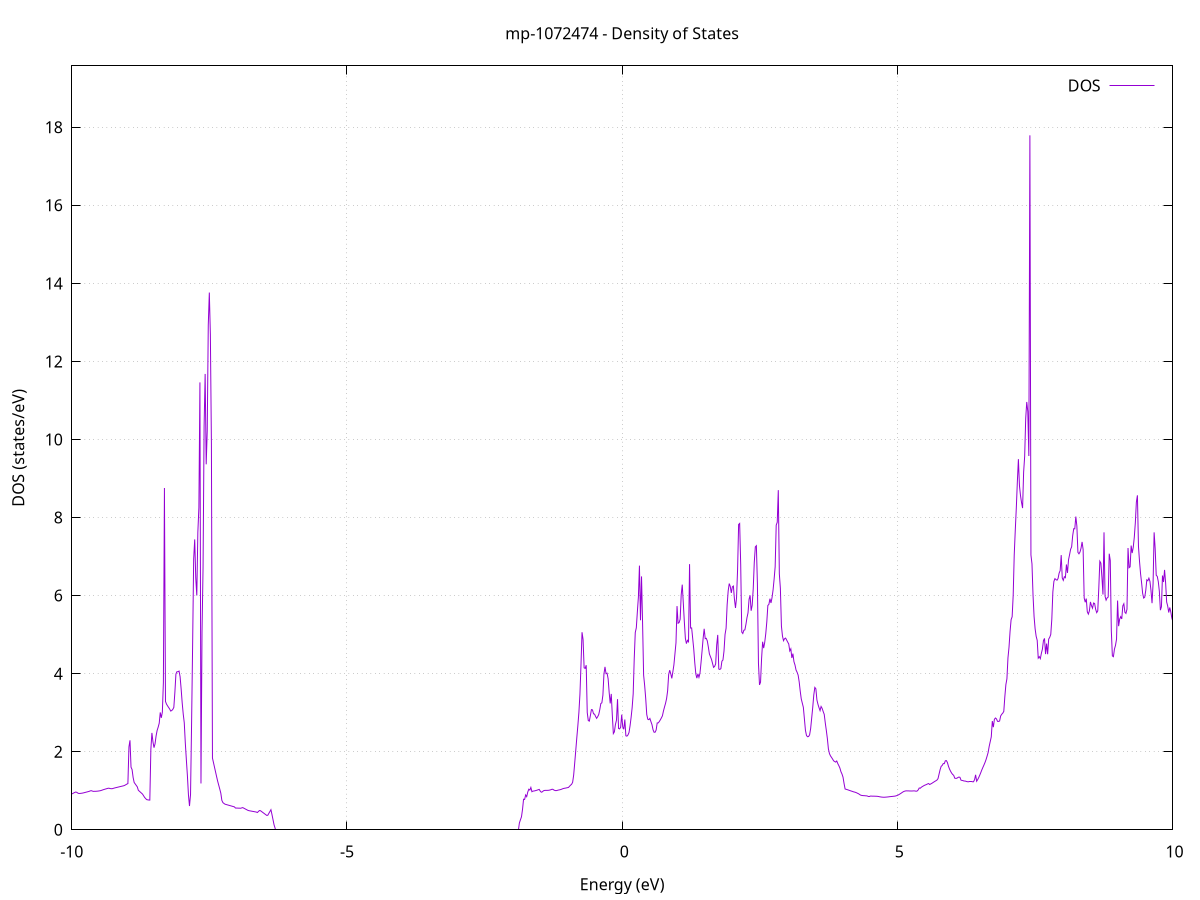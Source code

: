 set title 'mp-1072474 - Density of States'
set xlabel 'Energy (eV)'
set ylabel 'DOS (states/eV)'
set grid
set xrange [-10:10]
set yrange [0:19.573]
set xzeroaxis lt -1
set terminal png size 800,600
set output 'mp-1072474_dos_gnuplot.png'
plot '-' using 1:2 with lines title 'DOS'
-22.904000 0.000000
-22.885000 0.000000
-22.866100 0.000000
-22.847100 0.000000
-22.828100 0.000000
-22.809200 0.000000
-22.790200 0.000000
-22.771200 0.000000
-22.752200 0.000000
-22.733300 0.000000
-22.714300 0.000000
-22.695300 0.000000
-22.676400 0.000000
-22.657400 0.000000
-22.638400 0.000000
-22.619500 0.000000
-22.600500 0.000000
-22.581500 0.000000
-22.562600 0.000000
-22.543600 0.000000
-22.524600 0.000000
-22.505600 0.000000
-22.486700 0.000000
-22.467700 0.000000
-22.448700 0.000000
-22.429800 0.000000
-22.410800 0.000000
-22.391800 0.000000
-22.372900 0.000000
-22.353900 0.000000
-22.334900 0.000000
-22.316000 0.000000
-22.297000 0.000000
-22.278000 0.000000
-22.259000 0.000000
-22.240100 0.000000
-22.221100 0.000000
-22.202100 0.000000
-22.183200 0.000000
-22.164200 0.000000
-22.145200 0.000000
-22.126300 0.000000
-22.107300 0.000000
-22.088300 0.000000
-22.069400 0.000000
-22.050400 0.000000
-22.031400 0.000000
-22.012400 0.000000
-21.993500 0.000000
-21.974500 0.000000
-21.955500 0.000000
-21.936600 0.000000
-21.917600 0.000000
-21.898600 0.000000
-21.879700 0.000000
-21.860700 0.000000
-21.841700 0.000000
-21.822800 0.000000
-21.803800 0.000000
-21.784800 0.000000
-21.765800 0.000000
-21.746900 0.000000
-21.727900 0.000000
-21.708900 0.000000
-21.690000 0.000000
-21.671000 0.000000
-21.652000 0.000000
-21.633100 0.000000
-21.614100 0.000000
-21.595100 0.000000
-21.576200 0.000000
-21.557200 0.000000
-21.538200 0.000000
-21.519200 0.000000
-21.500300 0.000000
-21.481300 0.000000
-21.462300 0.000000
-21.443400 0.000000
-21.424400 0.000000
-21.405400 0.000000
-21.386500 0.000000
-21.367500 0.000000
-21.348500 0.000000
-21.329600 0.000000
-21.310600 0.000000
-21.291600 0.000000
-21.272600 0.000000
-21.253700 0.000000
-21.234700 0.000000
-21.215700 0.000000
-21.196800 0.000000
-21.177800 67.574800
-21.158800 92.720900
-21.139900 67.390300
-21.120900 66.299600
-21.101900 396.221300
-21.083000 0.000000
-21.064000 0.000000
-21.045000 0.000000
-21.026000 0.000000
-21.007100 0.000000
-20.988100 0.000000
-20.969100 0.000000
-20.950200 0.000000
-20.931200 0.000000
-20.912200 0.000000
-20.893300 0.000000
-20.874300 0.000000
-20.855300 0.000000
-20.836400 0.000000
-20.817400 0.000000
-20.798400 0.000000
-20.779400 0.000000
-20.760500 0.000000
-20.741500 0.000000
-20.722500 0.000000
-20.703600 0.000000
-20.684600 0.000000
-20.665600 0.000000
-20.646700 0.000000
-20.627700 0.000000
-20.608700 0.000000
-20.589800 0.000000
-20.570800 0.000000
-20.551800 0.000000
-20.532800 0.000000
-20.513900 0.000000
-20.494900 0.000000
-20.475900 0.000000
-20.457000 0.000000
-20.438000 0.000000
-20.419000 0.000000
-20.400100 0.000000
-20.381100 0.000000
-20.362100 0.000000
-20.343200 0.000000
-20.324200 0.000000
-20.305200 0.000000
-20.286200 0.000000
-20.267300 0.000000
-20.248300 0.000000
-20.229300 0.000000
-20.210400 0.000000
-20.191400 0.000000
-20.172400 0.000000
-20.153500 0.000000
-20.134500 0.000000
-20.115500 0.000000
-20.096600 0.000000
-20.077600 0.000000
-20.058600 0.000000
-20.039600 0.000000
-20.020700 0.000000
-20.001700 0.000000
-19.982700 0.000000
-19.963800 0.000000
-19.944800 0.000000
-19.925800 0.000000
-19.906900 0.000000
-19.887900 0.000000
-19.868900 0.000000
-19.850000 0.000000
-19.831000 0.000000
-19.812000 0.000000
-19.793000 0.000000
-19.774100 0.000000
-19.755100 0.000000
-19.736100 0.000000
-19.717200 0.000000
-19.698200 0.000000
-19.679200 0.000000
-19.660300 0.000000
-19.641300 0.000000
-19.622300 0.000000
-19.603400 0.000000
-19.584400 0.000000
-19.565400 0.000000
-19.546400 0.000000
-19.527500 0.000000
-19.508500 0.000000
-19.489500 0.000000
-19.470600 0.000000
-19.451600 0.000000
-19.432600 0.000000
-19.413700 0.000000
-19.394700 0.000000
-19.375700 0.000000
-19.356800 0.000000
-19.337800 0.000000
-19.318800 0.000000
-19.299800 0.000000
-19.280900 0.000000
-19.261900 0.000000
-19.242900 0.000000
-19.224000 0.000000
-19.205000 0.000000
-19.186000 0.000000
-19.167100 0.000000
-19.148100 0.000000
-19.129100 0.000000
-19.110200 0.000000
-19.091200 0.000000
-19.072200 0.000000
-19.053200 0.000000
-19.034300 0.000000
-19.015300 0.000000
-18.996300 0.000000
-18.977400 0.000000
-18.958400 0.000000
-18.939400 0.000000
-18.920500 0.000000
-18.901500 0.000000
-18.882500 0.000000
-18.863600 0.000000
-18.844600 0.000000
-18.825600 0.000000
-18.806600 0.000000
-18.787700 0.000000
-18.768700 0.000000
-18.749700 0.000000
-18.730800 0.000000
-18.711800 0.000000
-18.692800 0.000000
-18.673900 0.000000
-18.654900 0.000000
-18.635900 0.000000
-18.617000 0.000000
-18.598000 0.000000
-18.579000 0.000000
-18.560100 0.000000
-18.541100 0.000000
-18.522100 0.000000
-18.503100 0.000000
-18.484200 0.000000
-18.465200 0.000000
-18.446200 0.000000
-18.427300 0.000000
-18.408300 0.000000
-18.389300 0.000000
-18.370400 0.000000
-18.351400 0.000000
-18.332400 0.000000
-18.313500 0.000000
-18.294500 0.000000
-18.275500 0.000000
-18.256500 0.000000
-18.237600 0.000000
-18.218600 0.000000
-18.199600 0.000000
-18.180700 0.000000
-18.161700 0.000000
-18.142700 0.000000
-18.123800 0.000000
-18.104800 0.000000
-18.085800 0.000000
-18.066900 0.000000
-18.047900 0.000000
-18.028900 0.000000
-18.009900 0.000000
-17.991000 0.000000
-17.972000 0.000000
-17.953000 0.000000
-17.934100 0.000000
-17.915100 0.000000
-17.896100 0.000000
-17.877200 0.000000
-17.858200 0.000000
-17.839200 0.000000
-17.820300 0.000000
-17.801300 0.000000
-17.782300 0.000000
-17.763300 0.000000
-17.744400 0.000000
-17.725400 0.000000
-17.706400 0.000000
-17.687500 0.000000
-17.668500 0.000000
-17.649500 0.000000
-17.630600 0.000000
-17.611600 0.000000
-17.592600 0.000000
-17.573700 0.000000
-17.554700 0.000000
-17.535700 0.000000
-17.516700 0.000000
-17.497800 0.000000
-17.478800 0.000000
-17.459800 0.000000
-17.440900 0.000000
-17.421900 0.000000
-17.402900 0.000000
-17.384000 0.000000
-17.365000 0.000000
-17.346000 0.000000
-17.327100 0.000000
-17.308100 0.000000
-17.289100 0.000000
-17.270100 0.000000
-17.251200 0.000000
-17.232200 0.000000
-17.213200 0.000000
-17.194300 0.000000
-17.175300 0.000000
-17.156300 0.000000
-17.137400 0.000000
-17.118400 0.000000
-17.099400 0.000000
-17.080500 0.000000
-17.061500 0.000000
-17.042500 0.000000
-17.023500 0.000000
-17.004600 0.000000
-16.985600 0.000000
-16.966600 0.000000
-16.947700 0.000000
-16.928700 0.000000
-16.909700 0.000000
-16.890800 0.000000
-16.871800 0.000000
-16.852800 0.000000
-16.833900 0.000000
-16.814900 0.000000
-16.795900 0.000000
-16.776900 0.000000
-16.758000 0.000000
-16.739000 0.000000
-16.720000 0.000000
-16.701100 0.000000
-16.682100 0.000000
-16.663100 0.000000
-16.644200 0.000000
-16.625200 0.000000
-16.606200 0.000000
-16.587300 0.000000
-16.568300 0.000000
-16.549300 0.000000
-16.530300 0.000000
-16.511400 0.000000
-16.492400 0.000000
-16.473400 0.000000
-16.454500 0.000000
-16.435500 0.000000
-16.416500 0.000000
-16.397600 0.000000
-16.378600 0.000000
-16.359600 0.000000
-16.340700 0.000000
-16.321700 0.000000
-16.302700 0.000000
-16.283700 0.000000
-16.264800 0.000000
-16.245800 0.000000
-16.226800 0.000000
-16.207900 0.000000
-16.188900 0.000000
-16.169900 0.000000
-16.151000 0.000000
-16.132000 0.000000
-16.113000 0.000000
-16.094100 0.000000
-16.075100 0.000000
-16.056100 0.000000
-16.037100 0.000000
-16.018200 0.000000
-15.999200 0.000000
-15.980200 0.000000
-15.961300 0.000000
-15.942300 0.000000
-15.923300 0.000000
-15.904400 0.000000
-15.885400 0.000000
-15.866400 0.000000
-15.847500 0.000000
-15.828500 0.000000
-15.809500 0.000000
-15.790500 0.000000
-15.771600 0.000000
-15.752600 0.000000
-15.733600 0.000000
-15.714700 0.000000
-15.695700 0.000000
-15.676700 0.000000
-15.657800 0.000000
-15.638800 0.000000
-15.619800 0.000000
-15.600900 0.000000
-15.581900 0.000000
-15.562900 0.000000
-15.543900 0.000000
-15.525000 0.000000
-15.506000 0.000000
-15.487000 0.000000
-15.468100 0.000000
-15.449100 0.000000
-15.430100 0.000000
-15.411200 0.000000
-15.392200 0.000000
-15.373200 0.000000
-15.354300 0.000000
-15.335300 0.000000
-15.316300 0.000000
-15.297300 0.000000
-15.278400 0.000000
-15.259400 0.000000
-15.240400 0.000000
-15.221500 0.000000
-15.202500 0.000000
-15.183500 0.000000
-15.164600 0.000000
-15.145600 0.000000
-15.126600 0.000000
-15.107700 0.000000
-15.088700 0.000000
-15.069700 0.000000
-15.050700 0.000000
-15.031800 0.000000
-15.012800 0.000000
-14.993800 0.000000
-14.974900 0.000000
-14.955900 0.000000
-14.936900 0.000000
-14.918000 0.000000
-14.899000 0.000000
-14.880000 0.000000
-14.861100 0.000000
-14.842100 0.000000
-14.823100 0.000000
-14.804100 0.000000
-14.785200 0.000000
-14.766200 0.000000
-14.747200 0.000000
-14.728300 0.000000
-14.709300 0.000000
-14.690300 0.000000
-14.671400 0.000000
-14.652400 0.000000
-14.633400 0.000000
-14.614500 0.000000
-14.595500 0.000000
-14.576500 0.000000
-14.557500 0.000000
-14.538600 0.000000
-14.519600 0.000000
-14.500600 0.000000
-14.481700 0.000000
-14.462700 0.000000
-14.443700 0.000000
-14.424800 0.000000
-14.405800 0.000000
-14.386800 0.000000
-14.367900 0.000000
-14.348900 0.000000
-14.329900 0.000000
-14.310900 0.000000
-14.292000 0.000000
-14.273000 0.000000
-14.254000 0.000000
-14.235100 0.000000
-14.216100 0.000000
-14.197100 0.000000
-14.178200 0.000000
-14.159200 0.000000
-14.140200 0.000000
-14.121300 0.000000
-14.102300 0.000000
-14.083300 0.000000
-14.064300 0.000000
-14.045400 0.000000
-14.026400 0.000000
-14.007400 0.000000
-13.988500 0.000000
-13.969500 0.000000
-13.950500 0.000000
-13.931600 0.000000
-13.912600 0.000000
-13.893600 0.000000
-13.874700 0.000000
-13.855700 0.000000
-13.836700 0.000000
-13.817700 0.000000
-13.798800 0.000000
-13.779800 0.000000
-13.760800 0.000000
-13.741900 0.000000
-13.722900 0.000000
-13.703900 0.000000
-13.685000 0.000000
-13.666000 0.000000
-13.647000 0.000000
-13.628100 0.000000
-13.609100 0.000000
-13.590100 0.000000
-13.571200 0.000000
-13.552200 0.000000
-13.533200 0.000000
-13.514200 0.000000
-13.495300 0.000000
-13.476300 0.000000
-13.457300 0.000000
-13.438400 0.000000
-13.419400 0.000000
-13.400400 0.000000
-13.381500 0.000000
-13.362500 0.000000
-13.343500 0.000000
-13.324600 0.000000
-13.305600 0.000000
-13.286600 0.000000
-13.267600 0.000000
-13.248700 0.000000
-13.229700 0.000000
-13.210700 0.000000
-13.191800 0.000000
-13.172800 0.000000
-13.153800 0.000000
-13.134900 0.000000
-13.115900 0.000000
-13.096900 0.000000
-13.078000 0.000000
-13.059000 0.000000
-13.040000 0.000000
-13.021000 0.000000
-13.002100 0.000000
-12.983100 0.000000
-12.964100 0.000000
-12.945200 0.000000
-12.926200 0.000000
-12.907200 0.000000
-12.888300 0.000000
-12.869300 0.000000
-12.850300 0.000000
-12.831400 0.000000
-12.812400 0.000000
-12.793400 0.000000
-12.774400 0.000000
-12.755500 0.000000
-12.736500 0.000000
-12.717500 0.000000
-12.698600 0.000000
-12.679600 0.000000
-12.660600 0.000000
-12.641700 0.000000
-12.622700 0.000000
-12.603700 0.000000
-12.584800 0.000000
-12.565800 0.000000
-12.546800 0.000000
-12.527800 0.000000
-12.508900 0.000000
-12.489900 0.000000
-12.470900 0.000000
-12.452000 0.000000
-12.433000 0.000000
-12.414000 0.000000
-12.395100 0.000000
-12.376100 0.000000
-12.357100 0.000000
-12.338200 0.000000
-12.319200 0.000000
-12.300200 0.000000
-12.281200 0.000000
-12.262300 0.000000
-12.243300 0.000000
-12.224300 0.000000
-12.205400 0.000000
-12.186400 0.000000
-12.167400 0.000000
-12.148500 0.000000
-12.129500 0.000000
-12.110500 0.000000
-12.091600 0.000000
-12.072600 0.000000
-12.053600 0.000000
-12.034600 0.000000
-12.015700 0.000000
-11.996700 0.000000
-11.977700 0.000000
-11.958800 0.000000
-11.939800 0.000000
-11.920800 0.000000
-11.901900 0.000000
-11.882900 0.000000
-11.863900 0.000000
-11.845000 0.000000
-11.826000 0.000000
-11.807000 0.000000
-11.788000 0.000000
-11.769100 0.000000
-11.750100 0.000000
-11.731100 0.000000
-11.712200 0.000000
-11.693200 0.000000
-11.674200 0.000000
-11.655300 0.000000
-11.636300 0.000000
-11.617300 0.000000
-11.598400 0.000000
-11.579400 0.000000
-11.560400 0.000000
-11.541400 0.000000
-11.522500 0.000000
-11.503500 0.000000
-11.484500 0.000000
-11.465600 0.000000
-11.446600 0.000000
-11.427600 0.000000
-11.408700 0.000000
-11.389700 0.000000
-11.370700 0.000000
-11.351800 0.000000
-11.332800 0.000000
-11.313800 0.000000
-11.294800 0.000000
-11.275900 0.000000
-11.256900 0.000000
-11.237900 0.000000
-11.219000 0.000000
-11.200000 0.000000
-11.181000 0.000000
-11.162100 0.000000
-11.143100 0.000000
-11.124100 0.000000
-11.105200 0.000000
-11.086200 0.000000
-11.067200 0.000000
-11.048200 0.000000
-11.029300 0.000000
-11.010300 0.000000
-10.991300 0.000000
-10.972400 0.000000
-10.953400 0.000000
-10.934400 0.000000
-10.915500 0.000000
-10.896500 0.000000
-10.877500 0.000000
-10.858600 0.000000
-10.839600 0.000000
-10.820600 0.000000
-10.801600 0.000000
-10.782700 0.000000
-10.763700 0.000000
-10.744700 0.000000
-10.725800 0.000000
-10.706800 0.000000
-10.687800 0.000000
-10.668900 0.000000
-10.649900 0.000000
-10.630900 0.000000
-10.612000 0.000000
-10.593000 0.000000
-10.574000 0.000000
-10.555000 0.000000
-10.536100 0.000000
-10.517100 0.000000
-10.498100 0.000000
-10.479200 0.000000
-10.460200 0.000000
-10.441200 0.000000
-10.422300 0.167400
-10.403300 0.516800
-10.384300 0.796900
-10.365400 0.909300
-10.346400 0.836900
-10.327400 0.853900
-10.308400 0.927700
-10.289500 0.940500
-10.270500 0.909600
-10.251500 0.863100
-10.232600 0.859700
-10.213600 0.875800
-10.194600 0.891900
-10.175700 0.909800
-10.156700 0.933200
-10.137700 0.945100
-10.118800 0.930400
-10.099800 0.904800
-10.080800 0.895200
-10.061800 0.897200
-10.042900 0.899300
-10.023900 0.904000
-10.004900 0.913600
-9.986000 0.927800
-9.967000 0.941700
-9.948000 0.955600
-9.929100 0.967100
-9.910100 0.960000
-9.891100 0.940700
-9.872200 0.929800
-9.853200 0.930900
-9.834200 0.934100
-9.815200 0.937600
-9.796300 0.942700
-9.777300 0.949500
-9.758300 0.956600
-9.739400 0.963600
-9.720400 0.970700
-9.701400 0.977800
-9.682500 0.985300
-9.663500 0.997400
-9.644500 1.001300
-9.625600 0.990900
-9.606600 0.984500
-9.587600 0.985300
-9.568600 0.986200
-9.549700 0.987400
-9.530700 0.990000
-9.511700 0.993900
-9.492800 0.997900
-9.473800 1.004200
-9.454800 1.013200
-9.435900 1.022600
-9.416900 1.031500
-9.397900 1.039700
-9.379000 1.047700
-9.360000 1.055600
-9.341000 1.063600
-9.322000 1.064200
-9.303100 1.055500
-9.284100 1.052800
-9.265100 1.052900
-9.246200 1.061000
-9.227200 1.069500
-9.208200 1.076100
-9.189300 1.082600
-9.170300 1.089200
-9.151300 1.095800
-9.132400 1.102300
-9.113400 1.108800
-9.094400 1.115200
-9.075400 1.121500
-9.056500 1.128000
-9.037500 1.139200
-9.018500 1.154600
-8.999600 1.170100
-8.980600 1.184100
-8.961600 2.124300
-8.942700 2.292100
-8.923700 1.603800
-8.904700 1.543900
-8.885800 1.342500
-8.866800 1.212400
-8.847800 1.175000
-8.828800 1.137500
-8.809900 1.099500
-8.790900 1.012200
-8.771900 0.987800
-8.753000 0.963400
-8.734000 0.939000
-8.715000 0.914600
-8.696100 0.873000
-8.677100 0.830100
-8.658100 0.799800
-8.639200 0.773000
-8.620200 0.766900
-8.601200 0.762300
-8.582300 0.760900
-8.563300 2.057300
-8.544300 2.482100
-8.525300 2.254900
-8.506400 2.104100
-8.487400 2.200500
-8.468400 2.402800
-8.449500 2.545900
-8.430500 2.629400
-8.411500 2.730500
-8.392600 3.007300
-8.373600 2.868000
-8.354600 3.011900
-8.335700 3.773500
-8.316700 8.756500
-8.297700 3.287200
-8.278700 3.219200
-8.259800 3.175600
-8.240800 3.134300
-8.221800 3.095000
-8.202900 3.041800
-8.183900 3.055000
-8.164900 3.084700
-8.146000 3.135800
-8.127000 3.520900
-8.108000 3.990000
-8.089100 4.049900
-8.070100 4.049500
-8.051100 4.066100
-8.032100 3.921300
-8.013200 3.609100
-7.994200 3.254400
-7.975200 2.965700
-7.956300 2.740600
-7.937300 2.223300
-7.918300 1.794600
-7.899400 1.389000
-7.880400 0.895000
-7.861400 0.608300
-7.842500 0.902100
-7.823500 2.712800
-7.804500 4.738400
-7.785500 6.932900
-7.766600 7.440200
-7.747600 6.451000
-7.728600 6.002300
-7.709700 7.619000
-7.690700 8.255100
-7.671700 11.463300
-7.652800 1.187400
-7.633800 5.062700
-7.614800 6.722600
-7.595900 10.341100
-7.576900 11.680300
-7.557900 9.364300
-7.538900 10.219200
-7.520000 12.934400
-7.501000 13.765300
-7.482000 12.687100
-7.463100 9.887100
-7.444100 1.837700
-7.425100 1.718000
-7.406200 1.598400
-7.387200 1.478700
-7.368200 1.359000
-7.349300 1.243600
-7.330300 1.143200
-7.311300 1.043300
-7.292300 0.938000
-7.273400 0.753700
-7.254400 0.696600
-7.235400 0.674900
-7.216500 0.656000
-7.197500 0.648300
-7.178500 0.640600
-7.159600 0.632900
-7.140600 0.625200
-7.121600 0.617600
-7.102700 0.609900
-7.083700 0.602200
-7.064700 0.594500
-7.045700 0.586800
-7.026800 0.557400
-7.007800 0.556300
-6.988800 0.555300
-6.969900 0.554200
-6.950900 0.553200
-6.931900 0.552100
-6.913000 0.560100
-6.894000 0.568200
-6.875000 0.554100
-6.856100 0.539800
-6.837100 0.525600
-6.818100 0.511400
-6.799100 0.497200
-6.780200 0.489300
-6.761200 0.484200
-6.742200 0.479200
-6.723300 0.474200
-6.704300 0.469100
-6.685300 0.464100
-6.666400 0.459100
-6.647400 0.454000
-6.628400 0.442000
-6.609500 0.467700
-6.590500 0.493400
-6.571500 0.488500
-6.552500 0.468400
-6.533600 0.448300
-6.514600 0.428300
-6.495600 0.408200
-6.476700 0.388100
-6.457700 0.368100
-6.438700 0.372300
-6.419800 0.419500
-6.400800 0.466700
-6.381800 0.514000
-6.362900 0.391500
-6.343900 0.259600
-6.324900 0.127700
-6.305900 0.000000
-6.287000 0.000000
-6.268000 0.000000
-6.249000 0.000000
-6.230100 0.000000
-6.211100 0.000000
-6.192100 0.000000
-6.173200 0.000000
-6.154200 0.000000
-6.135200 0.000000
-6.116300 0.000000
-6.097300 0.000000
-6.078300 0.000000
-6.059300 0.000000
-6.040400 0.000000
-6.021400 0.000000
-6.002400 0.000000
-5.983500 0.000000
-5.964500 0.000000
-5.945500 0.000000
-5.926600 0.000000
-5.907600 0.000000
-5.888600 0.000000
-5.869700 0.000000
-5.850700 0.000000
-5.831700 0.000000
-5.812700 0.000000
-5.793800 0.000000
-5.774800 0.000000
-5.755800 0.000000
-5.736900 0.000000
-5.717900 0.000000
-5.698900 0.000000
-5.680000 0.000000
-5.661000 0.000000
-5.642000 0.000000
-5.623100 0.000000
-5.604100 0.000000
-5.585100 0.000000
-5.566100 0.000000
-5.547200 0.000000
-5.528200 0.000000
-5.509200 0.000000
-5.490300 0.000000
-5.471300 0.000000
-5.452300 0.000000
-5.433400 0.000000
-5.414400 0.000000
-5.395400 0.000000
-5.376500 0.000000
-5.357500 0.000000
-5.338500 0.000000
-5.319500 0.000000
-5.300600 0.000000
-5.281600 0.000000
-5.262600 0.000000
-5.243700 0.000000
-5.224700 0.000000
-5.205700 0.000000
-5.186800 0.000000
-5.167800 0.000000
-5.148800 0.000000
-5.129900 0.000000
-5.110900 0.000000
-5.091900 0.000000
-5.072900 0.000000
-5.054000 0.000000
-5.035000 0.000000
-5.016000 0.000000
-4.997100 0.000000
-4.978100 0.000000
-4.959100 0.000000
-4.940200 0.000000
-4.921200 0.000000
-4.902200 0.000000
-4.883300 0.000000
-4.864300 0.000000
-4.845300 0.000000
-4.826300 0.000000
-4.807400 0.000000
-4.788400 0.000000
-4.769400 0.000000
-4.750500 0.000000
-4.731500 0.000000
-4.712500 0.000000
-4.693600 0.000000
-4.674600 0.000000
-4.655600 0.000000
-4.636700 0.000000
-4.617700 0.000000
-4.598700 0.000000
-4.579700 0.000000
-4.560800 0.000000
-4.541800 0.000000
-4.522800 0.000000
-4.503900 0.000000
-4.484900 0.000000
-4.465900 0.000000
-4.447000 0.000000
-4.428000 0.000000
-4.409000 0.000000
-4.390100 0.000000
-4.371100 0.000000
-4.352100 0.000000
-4.333100 0.000000
-4.314200 0.000000
-4.295200 0.000000
-4.276200 0.000000
-4.257300 0.000000
-4.238300 0.000000
-4.219300 0.000000
-4.200400 0.000000
-4.181400 0.000000
-4.162400 0.000000
-4.143500 0.000000
-4.124500 0.000000
-4.105500 0.000000
-4.086500 0.000000
-4.067600 0.000000
-4.048600 0.000000
-4.029600 0.000000
-4.010700 0.000000
-3.991700 0.000000
-3.972700 0.000000
-3.953800 0.000000
-3.934800 0.000000
-3.915800 0.000000
-3.896900 0.000000
-3.877900 0.000000
-3.858900 0.000000
-3.839900 0.000000
-3.821000 0.000000
-3.802000 0.000000
-3.783000 0.000000
-3.764100 0.000000
-3.745100 0.000000
-3.726100 0.000000
-3.707200 0.000000
-3.688200 0.000000
-3.669200 0.000000
-3.650300 0.000000
-3.631300 0.000000
-3.612300 0.000000
-3.593400 0.000000
-3.574400 0.000000
-3.555400 0.000000
-3.536400 0.000000
-3.517500 0.000000
-3.498500 0.000000
-3.479500 0.000000
-3.460600 0.000000
-3.441600 0.000000
-3.422600 0.000000
-3.403700 0.000000
-3.384700 0.000000
-3.365700 0.000000
-3.346800 0.000000
-3.327800 0.000000
-3.308800 0.000000
-3.289800 0.000000
-3.270900 0.000000
-3.251900 0.000000
-3.232900 0.000000
-3.214000 0.000000
-3.195000 0.000000
-3.176000 0.000000
-3.157100 0.000000
-3.138100 0.000000
-3.119100 0.000000
-3.100200 0.000000
-3.081200 0.000000
-3.062200 0.000000
-3.043200 0.000000
-3.024300 0.000000
-3.005300 0.000000
-2.986300 0.000000
-2.967400 0.000000
-2.948400 0.000000
-2.929400 0.000000
-2.910500 0.000000
-2.891500 0.000000
-2.872500 0.000000
-2.853600 0.000000
-2.834600 0.000000
-2.815600 0.000000
-2.796600 0.000000
-2.777700 0.000000
-2.758700 0.000000
-2.739700 0.000000
-2.720800 0.000000
-2.701800 0.000000
-2.682800 0.000000
-2.663900 0.000000
-2.644900 0.000000
-2.625900 0.000000
-2.607000 0.000000
-2.588000 0.000000
-2.569000 0.000000
-2.550000 0.000000
-2.531100 0.000000
-2.512100 0.000000
-2.493100 0.000000
-2.474200 0.000000
-2.455200 0.000000
-2.436200 0.000000
-2.417300 0.000000
-2.398300 0.000000
-2.379300 0.000000
-2.360400 0.000000
-2.341400 0.000000
-2.322400 0.000000
-2.303400 0.000000
-2.284500 0.000000
-2.265500 0.000000
-2.246500 0.000000
-2.227600 0.000000
-2.208600 0.000000
-2.189600 0.000000
-2.170700 0.000000
-2.151700 0.000000
-2.132700 0.000000
-2.113800 0.000000
-2.094800 0.000000
-2.075800 0.000000
-2.056800 0.000000
-2.037900 0.000000
-2.018900 0.000000
-1.999900 0.000000
-1.981000 0.000000
-1.962000 0.000000
-1.943000 0.000000
-1.924100 0.000000
-1.905100 0.000000
-1.886100 0.000000
-1.867200 0.173100
-1.848200 0.255200
-1.829200 0.331100
-1.810200 0.522000
-1.791300 0.782400
-1.772300 0.776500
-1.753300 0.892500
-1.734400 0.848900
-1.715400 0.964300
-1.696400 1.039000
-1.677500 1.018300
-1.658500 1.084600
-1.639500 0.975300
-1.620600 0.990800
-1.601600 0.993600
-1.582600 0.999500
-1.563600 1.007400
-1.544700 1.015500
-1.525700 1.025600
-1.506700 1.034300
-1.487800 0.989700
-1.468800 0.962700
-1.449800 0.971700
-1.430900 0.998200
-1.411900 1.007900
-1.392900 1.009900
-1.374000 1.009400
-1.355000 1.010400
-1.336000 1.012000
-1.317000 1.017100
-1.298100 1.024400
-1.279100 1.036200
-1.260100 1.038100
-1.241200 1.018900
-1.222200 1.007300
-1.203200 1.002200
-1.184300 1.006900
-1.165300 1.015500
-1.146300 1.020900
-1.127400 1.026800
-1.108400 1.034300
-1.089400 1.045900
-1.070400 1.056100
-1.051500 1.062500
-1.032500 1.067100
-1.013500 1.072900
-0.994600 1.078800
-0.975600 1.084600
-0.956600 1.113800
-0.937700 1.142000
-0.918700 1.164600
-0.899700 1.216100
-0.880800 1.402200
-0.861800 1.714500
-0.842800 2.033300
-0.823800 2.359600
-0.804900 2.666200
-0.785900 3.005200
-0.766900 3.474700
-0.748000 4.218800
-0.729000 5.061400
-0.710000 4.874400
-0.691100 4.149100
-0.672100 4.135700
-0.653100 4.216900
-0.634200 3.003700
-0.615200 2.798100
-0.596200 2.784000
-0.577200 2.926200
-0.558300 3.078900
-0.539300 3.072400
-0.520300 2.971400
-0.501400 2.962700
-0.482400 2.903500
-0.463400 2.855300
-0.444500 2.897600
-0.425500 2.951300
-0.406500 3.076300
-0.387600 3.233500
-0.368600 3.253200
-0.349600 3.449400
-0.330600 3.993600
-0.311700 4.173900
-0.292700 3.999900
-0.273700 4.011900
-0.254800 3.869500
-0.235800 3.518500
-0.216800 3.237100
-0.197900 3.480700
-0.178900 2.945300
-0.159900 2.464600
-0.141000 2.508300
-0.122000 2.698500
-0.103000 2.807800
-0.084000 3.347100
-0.065100 2.595900
-0.046100 2.585000
-0.027100 2.625400
-0.008200 2.950500
0.010800 2.635900
0.029800 2.575100
0.048700 2.825000
0.067700 2.407800
0.086700 2.399300
0.105600 2.428900
0.124600 2.491600
0.143600 2.662800
0.162600 2.876100
0.181500 3.125300
0.200500 3.480700
0.219500 4.381200
0.238400 5.054000
0.257400 5.174400
0.276400 5.584800
0.295300 5.964800
0.314300 6.768300
0.333300 5.368100
0.352200 6.491200
0.371200 5.301200
0.390200 3.962900
0.409200 3.694200
0.428100 3.365600
0.447100 2.952300
0.466100 2.831200
0.485000 2.820800
0.504000 2.852800
0.523000 2.771000
0.541900 2.695500
0.560900 2.565100
0.579900 2.499900
0.598800 2.500000
0.617800 2.556100
0.636800 2.736900
0.655800 2.738400
0.674700 2.772600
0.693700 2.816400
0.712700 2.864900
0.731600 2.919300
0.750600 3.042400
0.769600 3.144900
0.788500 3.239800
0.807500 3.360800
0.826500 3.561500
0.845400 3.981600
0.864400 4.089300
0.883400 3.996100
0.902400 3.879300
0.921300 4.045200
0.940300 4.223600
0.959300 4.507700
0.978200 4.790400
0.997200 5.731100
1.016200 5.291300
1.035100 5.309000
1.054100 5.395700
1.073100 6.019900
1.092000 6.281000
1.111000 5.815500
1.130000 5.332400
1.149000 4.900800
1.167900 4.769800
1.186900 4.853500
1.205900 4.818500
1.224800 6.805900
1.243800 5.168500
1.262800 5.171600
1.281700 4.905100
1.300700 4.634300
1.319700 4.278800
1.338600 3.994800
1.357600 3.885000
1.376600 3.996600
1.395500 3.907200
1.414500 4.013900
1.433500 4.287700
1.452500 4.584900
1.471400 4.903100
1.490400 5.148900
1.509400 4.896400
1.528300 4.905400
1.547300 4.838000
1.566300 4.682500
1.585200 4.506700
1.604200 4.435900
1.623200 4.367600
1.642100 4.265500
1.661100 4.161600
1.680100 4.184400
1.699100 4.250900
1.718000 4.736700
1.737000 4.993500
1.756000 4.119300
1.774900 4.107500
1.793900 4.128800
1.812900 4.320100
1.831800 4.350000
1.850800 4.579800
1.869800 5.004600
1.888700 5.163600
1.907700 5.764000
1.926700 6.121800
1.945700 6.308100
1.964600 6.236600
1.983600 6.068300
2.002600 6.224600
2.021500 6.245000
2.040500 5.905500
2.059500 5.683600
2.078400 5.943200
2.097400 6.661500
2.116400 7.822900
2.135300 7.849100
2.154300 6.788600
2.173300 5.066100
2.192300 5.029000
2.211200 5.112300
2.230200 5.122000
2.249200 5.261900
2.268100 5.433500
2.287100 5.559500
2.306100 5.905100
2.325000 6.006700
2.344000 5.612500
2.363000 5.755500
2.381900 6.175200
2.400900 6.852000
2.419900 7.248200
2.438900 7.278300
2.457800 6.295400
2.476800 4.265900
2.495800 3.712200
2.514700 3.782200
2.533700 4.390800
2.552700 4.817800
2.571600 4.655200
2.590600 4.802300
2.609600 5.024000
2.628500 5.328400
2.647500 5.748500
2.666500 5.775000
2.685500 5.920500
2.704400 5.811000
2.723400 5.948200
2.742400 6.145400
2.761300 6.420300
2.780300 6.737200
2.799300 7.805100
2.818200 7.880500
2.837200 8.702400
2.856200 6.557900
2.875100 6.185800
2.894100 5.218400
2.913100 4.965000
2.932100 4.844300
2.951000 4.894600
2.970000 4.911400
2.989000 4.862100
3.007900 4.809200
3.026900 4.760600
3.045900 4.583200
3.064800 4.636100
3.083800 4.402600
3.102800 4.513300
3.121700 4.306800
3.140700 4.222400
3.159700 4.094000
3.178700 4.037000
3.197600 3.963200
3.216600 3.792200
3.235600 3.553900
3.254500 3.353600
3.273500 3.244900
3.292500 3.138000
3.311400 2.845900
3.330400 2.549500
3.349400 2.416200
3.368300 2.383800
3.387300 2.389100
3.406300 2.432900
3.425300 2.596700
3.444200 2.865800
3.463200 3.138200
3.482200 3.453900
3.501100 3.647500
3.520100 3.612300
3.539100 3.324100
3.558000 3.215100
3.577000 3.128400
3.596000 3.053600
3.614900 3.158900
3.633900 3.110000
3.652900 3.029700
3.671900 2.957100
3.690800 2.739800
3.709800 2.548400
3.728800 2.337600
3.747700 2.072200
3.766700 1.951200
3.785700 1.893400
3.804600 1.854300
3.823600 1.812700
3.842600 1.766800
3.861500 1.749300
3.880500 1.734200
3.899500 1.762200
3.918500 1.695000
3.937400 1.642800
3.956400 1.582700
3.975400 1.488400
3.994300 1.430000
4.013300 1.348100
4.032300 1.185600
4.051200 1.045200
4.070200 1.037000
4.089200 1.028700
4.108100 1.019800
4.127100 1.010000
4.146100 1.000400
4.165100 0.991500
4.184000 0.982900
4.203000 0.972900
4.222000 0.966200
4.240900 0.958400
4.259900 0.947100
4.278900 0.933800
4.297800 0.921200
4.316800 0.901400
4.335800 0.886500
4.354700 0.879600
4.373700 0.875800
4.392700 0.874600
4.411700 0.872200
4.430600 0.869800
4.449600 0.867500
4.468600 0.863000
4.487500 0.863000
4.506500 0.862800
4.525500 0.862500
4.544400 0.861900
4.563400 0.861200
4.582400 0.860500
4.601300 0.859800
4.620300 0.858700
4.639300 0.856700
4.658300 0.852400
4.677200 0.846400
4.696200 0.841700
4.715200 0.837600
4.734100 0.834900
4.753100 0.834300
4.772100 0.834500
4.791000 0.836400
4.810000 0.838900
4.829000 0.841700
4.847900 0.845000
4.866900 0.849000
4.885900 0.851600
4.904900 0.854300
4.923800 0.857200
4.942800 0.860200
4.961800 0.864100
4.980700 0.870900
4.999700 0.880700
5.018700 0.893300
5.037600 0.908700
5.056600 0.925600
5.075600 0.943500
5.094500 0.962400
5.113500 0.978200
5.132500 0.989100
5.151500 0.995400
5.170400 0.997200
5.189400 0.996500
5.208400 0.995500
5.227300 0.994500
5.246300 0.993400
5.265300 0.993600
5.284200 0.995200
5.303200 0.996900
5.322200 0.994200
5.341100 0.987500
5.360100 0.993100
5.379100 1.021100
5.398100 1.070800
5.417000 1.064100
5.436000 1.090000
5.455000 1.107100
5.473900 1.123000
5.492900 1.138800
5.511900 1.148900
5.530800 1.161000
5.549800 1.174700
5.568800 1.184600
5.587700 1.160100
5.606700 1.173800
5.625700 1.188800
5.644700 1.206400
5.663600 1.223800
5.682600 1.240500
5.701600 1.256800
5.720500 1.274600
5.739500 1.310900
5.758500 1.427000
5.777400 1.539900
5.796400 1.624600
5.815400 1.648700
5.834300 1.696000
5.853300 1.695200
5.872300 1.767600
5.891300 1.772300
5.910200 1.722400
5.929200 1.626900
5.948200 1.556400
5.967100 1.501100
5.986100 1.454100
6.005100 1.417600
6.024000 1.396300
6.043000 1.322600
6.062000 1.317600
6.080900 1.319600
6.099900 1.338000
6.118900 1.351100
6.137900 1.344300
6.156800 1.271600
6.175800 1.264200
6.194800 1.258700
6.213700 1.248300
6.232700 1.248100
6.251700 1.239500
6.270600 1.232500
6.289600 1.229000
6.308600 1.228700
6.327500 1.228700
6.346500 1.228700
6.365500 1.229500
6.384400 1.230400
6.403400 1.282500
6.422400 1.408700
6.441400 1.244100
6.460300 1.285500
6.479300 1.339200
6.498300 1.400900
6.517200 1.467400
6.536200 1.536800
6.555200 1.599500
6.574100 1.659600
6.593100 1.723700
6.612100 1.797700
6.631000 1.885400
6.650000 1.980500
6.669000 2.135400
6.688000 2.257600
6.706900 2.380100
6.725900 2.785100
6.744900 2.629400
6.763800 2.829900
6.782800 2.863800
6.801800 2.840500
6.820700 2.778600
6.839700 2.775600
6.858700 2.787600
6.877600 2.915200
6.896600 2.958700
6.915600 2.987500
6.934600 3.033300
6.953500 3.408900
6.972500 3.717800
6.991500 3.869700
7.010400 4.404400
7.029400 4.676900
7.048400 5.079100
7.067300 5.381300
7.086300 5.457600
7.105300 6.005800
7.124200 7.043500
7.143200 7.672200
7.162200 8.250400
7.181200 8.920200
7.200100 9.495500
7.219100 8.819000
7.238100 8.563800
7.257000 8.384600
7.276000 8.242600
7.295000 9.161500
7.313900 9.567000
7.332900 10.542300
7.351900 10.961900
7.370800 10.715800
7.389800 9.576400
7.408800 17.793600
7.427800 7.041200
7.446700 6.812100
7.465700 6.015100
7.484700 5.465400
7.503600 5.152100
7.522600 4.957300
7.541600 4.854100
7.560500 4.398100
7.579500 4.436000
7.598500 4.384500
7.617400 4.522300
7.636400 4.629000
7.655400 4.847900
7.674400 4.903400
7.693300 4.502100
7.712300 4.770900
7.731300 4.497800
7.750200 4.884800
7.769200 4.930100
7.788200 5.006400
7.807100 5.395100
7.826100 6.096000
7.845100 6.363900
7.864000 6.435000
7.883000 6.410000
7.902000 6.395100
7.921000 6.440000
7.939900 6.575300
7.958900 6.640300
7.977900 7.037600
7.996800 6.452300
8.015800 6.390100
8.034800 6.483000
8.053700 6.460100
8.072700 6.797400
8.091700 6.581400
8.110600 6.913900
8.129600 7.046200
8.148600 7.185700
8.167600 7.250600
8.186500 7.536800
8.205500 7.714300
8.224500 7.710800
8.243400 8.024800
8.262400 7.784700
8.281400 7.109100
8.300300 7.070900
8.319300 7.117000
8.338300 7.216300
8.357200 7.375800
8.376200 7.179600
8.395200 5.938600
8.414200 5.830000
8.433100 5.923500
8.452100 5.585200
8.471100 5.526000
8.490000 5.608600
8.509000 5.838000
8.528000 5.740200
8.546900 5.677400
8.565900 5.810500
8.584900 5.798300
8.603800 5.647400
8.622800 5.563100
8.641800 5.608000
8.660800 6.188200
8.679700 6.881200
8.698700 6.831500
8.717700 6.470600
8.736600 6.028000
8.755600 7.621600
8.774600 5.983800
8.793500 5.884000
8.812500 5.941700
8.831500 5.962100
8.850400 7.073600
8.869400 6.898700
8.888400 5.096300
8.907400 4.454700
8.926300 4.435000
8.945300 4.629600
8.964300 4.725500
8.983200 4.884600
9.002200 5.872800
9.021200 5.217100
9.040100 5.396300
9.059100 5.461000
9.078100 5.402700
9.097000 5.737200
9.116000 5.791500
9.135000 5.573100
9.154000 5.543400
9.172900 5.651400
9.191900 7.219800
9.210900 6.714300
9.229800 6.737200
9.248800 7.282500
9.267800 7.090500
9.286700 7.236100
9.305700 7.492600
9.324700 7.865700
9.343600 8.396900
9.362600 8.569200
9.381600 7.261700
9.400600 6.882300
9.419500 6.564500
9.438500 6.327700
9.457500 6.057900
9.476400 5.936700
9.495400 5.960400
9.514400 6.134200
9.533300 6.404100
9.552300 6.380400
9.571300 6.447100
9.590200 6.365300
9.609200 6.129700
9.628200 5.805800
9.647200 6.309200
9.666100 7.620200
9.685100 7.205500
9.704100 6.523100
9.723000 6.492600
9.742000 6.357600
9.761000 6.112400
9.779900 5.627000
9.798900 5.712500
9.817900 6.514100
9.836800 6.348400
9.855800 6.658300
9.874800 6.332200
9.893800 5.836200
9.912700 5.734400
9.931700 5.567200
9.950700 5.695900
9.969600 5.577900
9.988600 5.421300
10.007600 5.330000
10.026500 5.299300
10.045500 5.279500
10.064500 5.378300
10.083400 5.191400
10.102400 5.261500
10.121400 6.010200
10.140400 6.270000
10.159300 6.382000
10.178300 6.438500
10.197300 5.650800
10.216200 5.184000
10.235200 4.620800
10.254200 4.440300
10.273100 4.366600
10.292100 4.210100
10.311100 4.364400
10.330000 4.025300
10.349000 3.687700
10.368000 3.596400
10.387000 3.673400
10.405900 3.934100
10.424900 4.745300
10.443900 4.481600
10.462800 4.055300
10.481800 3.742900
10.500800 3.201000
10.519700 2.851700
10.538700 2.469600
10.557700 1.976100
10.576600 1.896900
10.595600 1.805000
10.614600 1.904800
10.633600 1.869400
10.652500 1.829200
10.671500 1.774000
10.690500 1.775900
10.709400 1.787000
10.728400 1.470700
10.747400 1.441400
10.766300 1.398000
10.785300 1.352800
10.804300 1.308900
10.823200 1.263600
10.842200 1.236100
10.861200 1.191000
10.880200 1.153300
10.899100 1.157800
10.918100 1.164900
10.937100 1.186800
10.956000 1.224500
10.975000 1.273600
10.994000 1.348300
11.012900 1.426600
11.031900 1.509800
11.050900 1.594200
11.069800 1.663100
11.088800 1.701500
11.107800 1.701900
11.126800 1.667700
11.145700 1.652800
11.164700 1.650000
11.183700 1.636300
11.202600 1.622400
11.221600 1.606600
11.240600 1.592500
11.259500 1.582500
11.278500 1.572700
11.297500 1.568900
11.316400 1.551900
11.335400 1.513200
11.354400 1.571100
11.373300 1.579900
11.392300 1.600000
11.411300 1.584200
11.430300 1.576900
11.449200 1.559500
11.468200 1.581900
11.487200 1.711900
11.506100 1.796300
11.525100 1.836200
11.544100 1.928000
11.563000 2.036600
11.582000 2.186000
11.601000 2.507900
11.619900 2.725100
11.638900 2.863400
11.657900 4.691400
11.676900 3.599200
11.695800 3.600900
11.714800 3.563400
11.733800 3.560900
11.752700 3.615200
11.771700 3.757700
11.790700 3.846800
11.809600 3.602400
11.828600 3.498100
11.847600 3.413900
11.866500 3.387700
11.885500 3.358500
11.904500 3.331000
11.923500 3.238700
11.942400 3.065600
11.961400 2.870600
11.980400 2.700300
11.999300 2.637900
12.018300 2.635500
12.037300 2.626000
12.056200 2.601800
12.075200 2.713600
12.094200 2.904500
12.113100 3.313400
12.132100 3.650000
12.151100 3.568400
12.170100 3.864300
12.189000 4.328200
12.208000 4.378900
12.227000 4.080300
12.245900 4.030800
12.264900 3.853000
12.283900 3.764200
12.302800 3.485300
12.321800 3.294700
12.340800 3.187300
12.359700 3.083900
12.378700 2.999300
12.397700 2.892100
12.416700 2.752900
12.435600 2.711800
12.454600 2.736200
12.473600 2.633500
12.492500 2.477400
12.511500 2.298000
12.530500 2.114700
12.549400 1.838400
12.568400 1.623700
12.587400 1.464200
12.606300 1.352200
12.625300 1.278800
12.644300 1.198300
12.663300 1.125700
12.682200 1.056700
12.701200 0.991100
12.720200 0.929000
12.739100 0.872100
12.758100 0.800700
12.777100 0.768200
12.796000 0.737100
12.815000 0.695900
12.834000 0.693300
12.852900 0.457300
12.871900 0.415500
12.890900 0.380100
12.909900 0.351200
12.928800 0.290700
12.947800 0.287300
12.966800 0.260500
12.985700 0.227500
13.004700 0.195000
13.023700 0.162800
13.042600 0.131000
13.061600 0.101300
13.080600 0.077800
13.099500 0.061200
13.118500 0.052400
13.137500 0.044300
13.156500 0.037000
13.175400 0.030400
13.194400 0.024800
13.213400 0.019600
13.232300 0.014900
13.251300 0.010600
13.270300 0.006700
13.289200 0.003300
13.308200 0.000300
13.327200 0.000000
13.346100 0.000000
13.365100 0.000000
13.384100 0.000000
13.403100 0.000000
13.422000 0.000000
13.441000 0.000000
13.460000 0.000000
13.478900 0.000000
13.497900 0.000000
13.516900 0.000000
13.535800 0.000000
13.554800 0.000000
13.573800 0.000000
13.592700 0.000000
13.611700 0.000000
13.630700 0.000000
13.649700 0.000000
13.668600 0.000000
13.687600 0.000000
13.706600 0.000000
13.725500 0.000000
13.744500 0.000000
13.763500 0.000000
13.782400 0.000000
13.801400 0.000000
13.820400 0.000000
13.839300 0.000000
13.858300 0.000000
13.877300 0.000000
13.896300 0.000000
13.915200 0.000000
13.934200 0.000000
13.953200 0.000000
13.972100 0.000000
13.991100 0.000000
14.010100 0.000000
14.029000 0.000000
14.048000 0.000000
14.067000 0.000000
14.085900 0.000000
14.104900 0.000000
14.123900 0.000000
14.142900 0.000000
14.161800 0.000000
14.180800 0.000000
14.199800 0.000000
14.218700 0.000000
14.237700 0.000000
14.256700 0.000000
14.275600 0.000000
14.294600 0.000000
14.313600 0.000000
14.332500 0.000000
14.351500 0.000000
14.370500 0.000000
14.389500 0.000000
14.408400 0.000000
14.427400 0.000000
14.446400 0.000000
14.465300 0.000000
14.484300 0.000000
14.503300 0.000000
14.522200 0.000000
14.541200 0.000000
14.560200 0.000000
14.579100 0.000000
14.598100 0.000000
14.617100 0.000000
14.636100 0.000000
14.655000 0.000000
14.674000 0.000000
14.693000 0.000000
14.711900 0.000000
14.730900 0.000000
14.749900 0.000000
14.768800 0.000000
14.787800 0.000000
14.806800 0.000000
14.825700 0.000000
14.844700 0.000000
14.863700 0.000000
14.882700 0.000000
14.901600 0.000000
14.920600 0.000000
14.939600 0.000000
14.958500 0.000000
14.977500 0.000000
14.996500 0.000000
15.015400 0.000000
15.034400 0.000000
e
